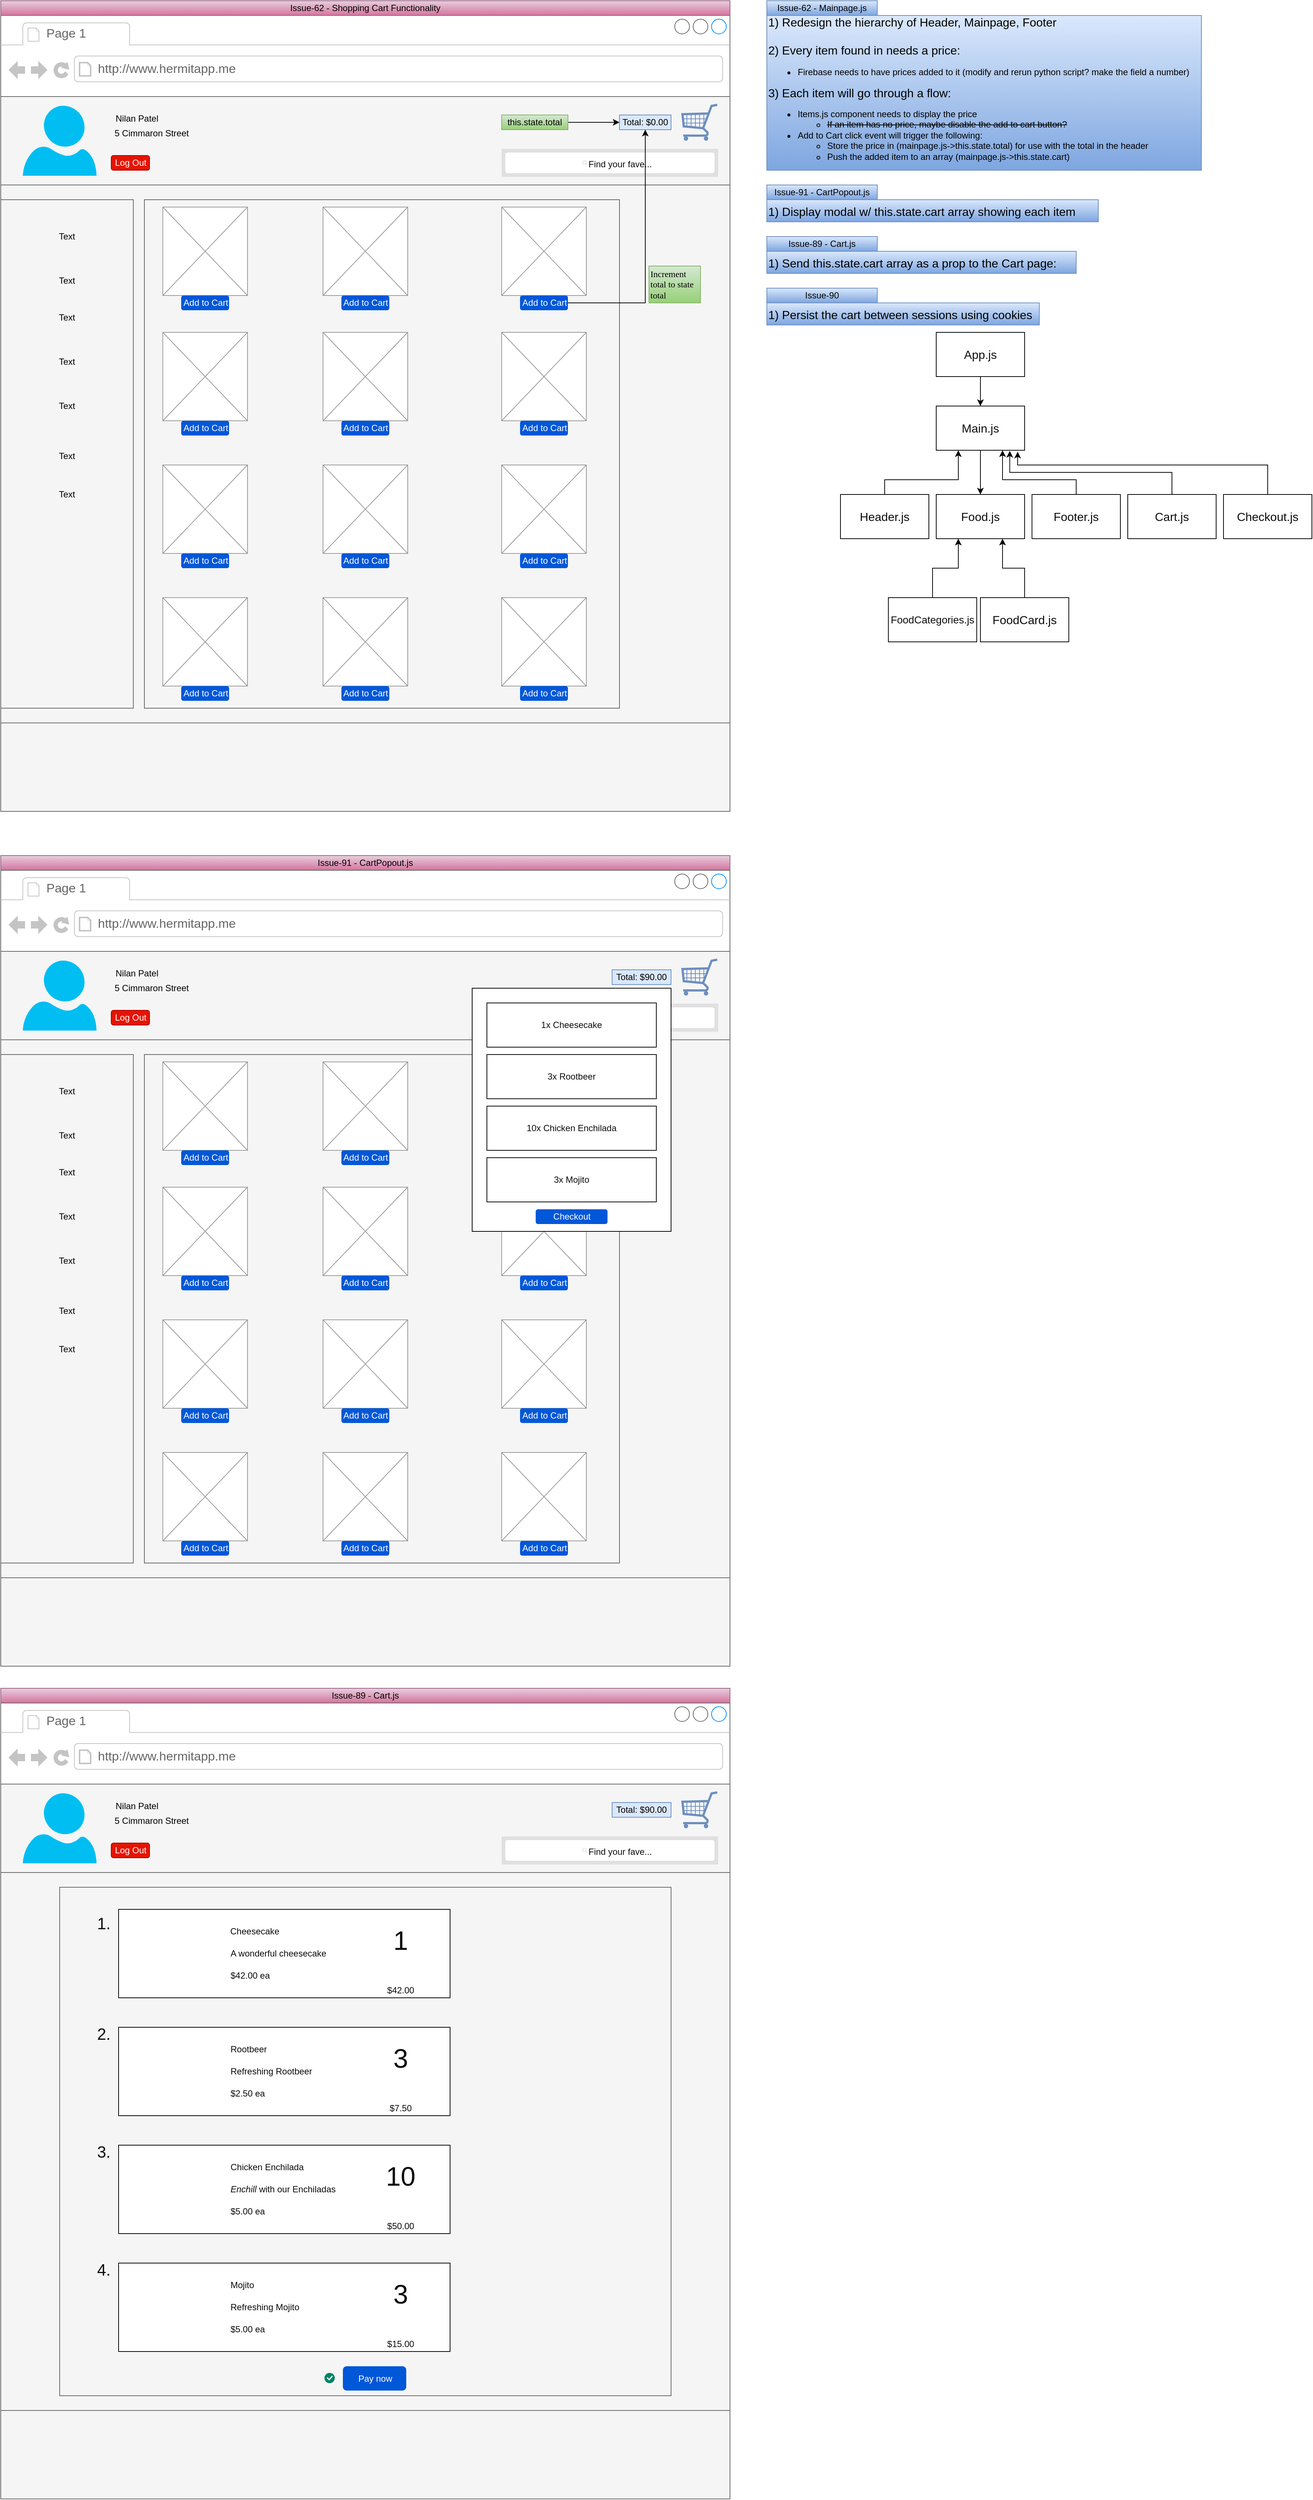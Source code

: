 <mxfile version="14.1.8" type="github">
  <diagram id="E8qc7Ti0PEUZ3x-3uVXx" name="Page-1">
    <mxGraphModel dx="-224" dy="2009" grid="1" gridSize="10" guides="1" tooltips="1" connect="1" arrows="1" fold="1" page="1" pageScale="1" pageWidth="850" pageHeight="1100" math="0" shadow="0">
      <root>
        <mxCell id="0" />
        <mxCell id="1" parent="0" />
        <mxCell id="voar_PhkFG0bLgyoQQv7-1" value="" style="strokeWidth=1;shadow=0;dashed=0;align=center;html=1;shape=mxgraph.mockup.containers.browserWindow;rSize=0;strokeColor=#666666;strokeColor2=#008cff;strokeColor3=#c4c4c4;mainText=,;recursiveResize=0;" parent="1" vertex="1">
          <mxGeometry x="880" y="40" width="990" height="1080" as="geometry" />
        </mxCell>
        <mxCell id="voar_PhkFG0bLgyoQQv7-365" value="" style="rounded=0;whiteSpace=wrap;html=1;gradientColor=#ea6b66;fontSize=12;align=left;fillColor=#f8cecc;strokeColor=#b85450;" parent="voar_PhkFG0bLgyoQQv7-1" vertex="1">
          <mxGeometry x="4" y="230" width="920" height="710" as="geometry" />
        </mxCell>
        <mxCell id="voar_PhkFG0bLgyoQQv7-2" value="" style="rounded=0;whiteSpace=wrap;html=1;align=left;fillColor=#f5f5f5;strokeColor=#666666;fontColor=#333333;" parent="voar_PhkFG0bLgyoQQv7-1" vertex="1">
          <mxGeometry y="230" width="990" height="730" as="geometry" />
        </mxCell>
        <mxCell id="voar_PhkFG0bLgyoQQv7-3" value="Page 1" style="strokeWidth=1;shadow=0;dashed=0;align=center;html=1;shape=mxgraph.mockup.containers.anchor;fontSize=17;fontColor=#666666;align=left;" parent="voar_PhkFG0bLgyoQQv7-1" vertex="1">
          <mxGeometry x="60" y="12" width="110" height="26" as="geometry" />
        </mxCell>
        <mxCell id="voar_PhkFG0bLgyoQQv7-4" value="http://www.hermitapp.me" style="strokeWidth=1;shadow=0;dashed=0;align=center;html=1;shape=mxgraph.mockup.containers.anchor;rSize=0;fontSize=17;fontColor=#666666;align=left;" parent="voar_PhkFG0bLgyoQQv7-1" vertex="1">
          <mxGeometry x="130" y="60" width="250" height="26" as="geometry" />
        </mxCell>
        <mxCell id="voar_PhkFG0bLgyoQQv7-5" value="" style="rounded=0;whiteSpace=wrap;html=1;fillColor=#f5f5f5;strokeColor=#666666;fontColor=#333333;" parent="voar_PhkFG0bLgyoQQv7-1" vertex="1">
          <mxGeometry y="110" width="990" height="120" as="geometry" />
        </mxCell>
        <mxCell id="voar_PhkFG0bLgyoQQv7-6" value="" style="verticalLabelPosition=bottom;html=1;verticalAlign=top;align=center;strokeColor=none;fillColor=#00BEF2;shape=mxgraph.azure.user;" parent="voar_PhkFG0bLgyoQQv7-1" vertex="1">
          <mxGeometry x="30" y="122.5" width="100" height="95" as="geometry" />
        </mxCell>
        <mxCell id="voar_PhkFG0bLgyoQQv7-7" value="Nilan Patel" style="text;html=1;strokeColor=none;fillColor=none;align=center;verticalAlign=middle;whiteSpace=wrap;rounded=0;" parent="voar_PhkFG0bLgyoQQv7-1" vertex="1">
          <mxGeometry x="150" y="130" width="70" height="20" as="geometry" />
        </mxCell>
        <mxCell id="voar_PhkFG0bLgyoQQv7-8" value="5 Cimmaron Street" style="text;html=1;strokeColor=none;fillColor=none;align=center;verticalAlign=middle;whiteSpace=wrap;rounded=0;" parent="voar_PhkFG0bLgyoQQv7-1" vertex="1">
          <mxGeometry x="150" y="150" width="110" height="20" as="geometry" />
        </mxCell>
        <mxCell id="voar_PhkFG0bLgyoQQv7-9" value="Log Out" style="rounded=1;fillColor=#e51400;align=center;strokeColor=#B20000;html=1;fontSize=12;fontColor=#ffffff;" parent="voar_PhkFG0bLgyoQQv7-1" vertex="1">
          <mxGeometry x="150" y="190" width="52" height="20" as="geometry" />
        </mxCell>
        <mxCell id="voar_PhkFG0bLgyoQQv7-10" value="" style="shape=rect;fillColor=#e0e0e0;strokeColor=none;" parent="voar_PhkFG0bLgyoQQv7-1" vertex="1">
          <mxGeometry x="680" y="181" width="294" height="38" as="geometry" />
        </mxCell>
        <mxCell id="voar_PhkFG0bLgyoQQv7-11" value="" style="html=1;strokeWidth=1;shadow=0;dashed=0;shape=mxgraph.ios7ui.marginRect;rx=3;ry=3;rectMargin=5;strokeColor=none;" parent="voar_PhkFG0bLgyoQQv7-10" vertex="1">
          <mxGeometry width="294" height="38" as="geometry" />
        </mxCell>
        <mxCell id="voar_PhkFG0bLgyoQQv7-12" value="Find your fave..." style="shape=mxgraph.ios7.icons.looking_glass;strokeColor=#e0e0e0;fillColor=none;labelPosition=right;verticalLabelPosition=middle;align=left;verticalAlign=middle;fontSize=12;fontStyle=0;spacingTop=2;fontColor=#0D0D0D;" parent="voar_PhkFG0bLgyoQQv7-10" vertex="1">
          <mxGeometry x="0.5" y="0.5" width="6" height="6" relative="1" as="geometry">
            <mxPoint x="-37" y="-3" as="offset" />
          </mxGeometry>
        </mxCell>
        <mxCell id="voar_PhkFG0bLgyoQQv7-13" value="" style="verticalLabelPosition=bottom;shadow=0;dashed=0;align=center;html=1;verticalAlign=top;strokeWidth=1;shape=mxgraph.mockup.misc.shoppingCart;strokeColor=#6c8ebf;fillColor=#dae8fc;" parent="voar_PhkFG0bLgyoQQv7-1" vertex="1">
          <mxGeometry x="924" y="120" width="50" height="50" as="geometry" />
        </mxCell>
        <mxCell id="voar_PhkFG0bLgyoQQv7-14" value="" style="rounded=0;whiteSpace=wrap;html=1;fillColor=#f5f5f5;strokeColor=#666666;fontColor=#333333;" parent="voar_PhkFG0bLgyoQQv7-1" vertex="1">
          <mxGeometry y="960" width="990" height="120" as="geometry" />
        </mxCell>
        <mxCell id="voar_PhkFG0bLgyoQQv7-15" value="Total: $0.00" style="text;html=1;strokeColor=#6c8ebf;fillColor=#dae8fc;align=center;verticalAlign=middle;whiteSpace=wrap;rounded=0;" parent="voar_PhkFG0bLgyoQQv7-1" vertex="1">
          <mxGeometry x="840" y="135" width="70" height="20" as="geometry" />
        </mxCell>
        <mxCell id="voar_PhkFG0bLgyoQQv7-16" value="" style="rounded=0;whiteSpace=wrap;html=1;fillColor=#f5f5f5;strokeColor=#666666;fontColor=#333333;" parent="voar_PhkFG0bLgyoQQv7-1" vertex="1">
          <mxGeometry y="250" width="180" height="690" as="geometry" />
        </mxCell>
        <mxCell id="voar_PhkFG0bLgyoQQv7-17" value="" style="rounded=0;whiteSpace=wrap;html=1;fillColor=#f5f5f5;strokeColor=#666666;fontColor=#333333;" parent="voar_PhkFG0bLgyoQQv7-1" vertex="1">
          <mxGeometry x="195" y="250" width="645" height="690" as="geometry" />
        </mxCell>
        <mxCell id="voar_PhkFG0bLgyoQQv7-18" value="Text" style="text;html=1;strokeColor=none;fillColor=none;align=center;verticalAlign=middle;whiteSpace=wrap;rounded=0;" parent="voar_PhkFG0bLgyoQQv7-1" vertex="1">
          <mxGeometry y="280" width="180" height="40" as="geometry" />
        </mxCell>
        <mxCell id="voar_PhkFG0bLgyoQQv7-19" value="Text" style="text;html=1;strokeColor=none;fillColor=none;align=center;verticalAlign=middle;whiteSpace=wrap;rounded=0;" parent="voar_PhkFG0bLgyoQQv7-1" vertex="1">
          <mxGeometry y="340" width="180" height="40" as="geometry" />
        </mxCell>
        <mxCell id="voar_PhkFG0bLgyoQQv7-20" value="Text" style="text;html=1;strokeColor=none;fillColor=none;align=center;verticalAlign=middle;whiteSpace=wrap;rounded=0;" parent="voar_PhkFG0bLgyoQQv7-1" vertex="1">
          <mxGeometry y="390" width="180" height="40" as="geometry" />
        </mxCell>
        <mxCell id="voar_PhkFG0bLgyoQQv7-21" value="Text" style="text;html=1;strokeColor=none;fillColor=none;align=center;verticalAlign=middle;whiteSpace=wrap;rounded=0;" parent="voar_PhkFG0bLgyoQQv7-1" vertex="1">
          <mxGeometry y="450" width="180" height="40" as="geometry" />
        </mxCell>
        <mxCell id="voar_PhkFG0bLgyoQQv7-22" value="Text" style="text;html=1;strokeColor=none;fillColor=none;align=center;verticalAlign=middle;whiteSpace=wrap;rounded=0;" parent="voar_PhkFG0bLgyoQQv7-1" vertex="1">
          <mxGeometry y="510" width="180" height="40" as="geometry" />
        </mxCell>
        <mxCell id="voar_PhkFG0bLgyoQQv7-23" value="Text" style="text;html=1;strokeColor=none;fillColor=none;align=center;verticalAlign=middle;whiteSpace=wrap;rounded=0;" parent="voar_PhkFG0bLgyoQQv7-1" vertex="1">
          <mxGeometry y="575" width="180" height="45" as="geometry" />
        </mxCell>
        <mxCell id="voar_PhkFG0bLgyoQQv7-24" value="Text" style="text;html=1;strokeColor=none;fillColor=none;align=center;verticalAlign=middle;whiteSpace=wrap;rounded=0;" parent="voar_PhkFG0bLgyoQQv7-1" vertex="1">
          <mxGeometry y="630" width="180" height="40" as="geometry" />
        </mxCell>
        <mxCell id="voar_PhkFG0bLgyoQQv7-25" value="" style="verticalLabelPosition=bottom;shadow=0;dashed=0;align=center;html=1;verticalAlign=top;strokeWidth=1;shape=mxgraph.mockup.graphics.simpleIcon;strokeColor=#999999;fillColor=#ffffff;" parent="voar_PhkFG0bLgyoQQv7-1" vertex="1">
          <mxGeometry x="220" y="790" width="115" height="120" as="geometry" />
        </mxCell>
        <mxCell id="voar_PhkFG0bLgyoQQv7-26" value="" style="verticalLabelPosition=bottom;shadow=0;dashed=0;align=center;html=1;verticalAlign=top;strokeWidth=1;shape=mxgraph.mockup.graphics.simpleIcon;strokeColor=#999999;fillColor=#ffffff;" parent="voar_PhkFG0bLgyoQQv7-1" vertex="1">
          <mxGeometry x="437.5" y="790" width="115" height="120" as="geometry" />
        </mxCell>
        <mxCell id="voar_PhkFG0bLgyoQQv7-27" value="" style="verticalLabelPosition=bottom;shadow=0;dashed=0;align=center;html=1;verticalAlign=top;strokeWidth=1;shape=mxgraph.mockup.graphics.simpleIcon;strokeColor=#999999;fillColor=#ffffff;" parent="voar_PhkFG0bLgyoQQv7-1" vertex="1">
          <mxGeometry x="680" y="790" width="115" height="120" as="geometry" />
        </mxCell>
        <mxCell id="voar_PhkFG0bLgyoQQv7-28" value="" style="verticalLabelPosition=bottom;shadow=0;dashed=0;align=center;html=1;verticalAlign=top;strokeWidth=1;shape=mxgraph.mockup.graphics.simpleIcon;strokeColor=#999999;fillColor=#ffffff;" parent="voar_PhkFG0bLgyoQQv7-1" vertex="1">
          <mxGeometry x="220" y="610" width="115" height="120" as="geometry" />
        </mxCell>
        <mxCell id="voar_PhkFG0bLgyoQQv7-29" value="" style="verticalLabelPosition=bottom;shadow=0;dashed=0;align=center;html=1;verticalAlign=top;strokeWidth=1;shape=mxgraph.mockup.graphics.simpleIcon;strokeColor=#999999;fillColor=#ffffff;" parent="voar_PhkFG0bLgyoQQv7-1" vertex="1">
          <mxGeometry x="437.5" y="610" width="115" height="120" as="geometry" />
        </mxCell>
        <mxCell id="voar_PhkFG0bLgyoQQv7-30" value="" style="verticalLabelPosition=bottom;shadow=0;dashed=0;align=center;html=1;verticalAlign=top;strokeWidth=1;shape=mxgraph.mockup.graphics.simpleIcon;strokeColor=#999999;fillColor=#ffffff;" parent="voar_PhkFG0bLgyoQQv7-1" vertex="1">
          <mxGeometry x="680" y="610" width="115" height="120" as="geometry" />
        </mxCell>
        <mxCell id="voar_PhkFG0bLgyoQQv7-31" value="" style="verticalLabelPosition=bottom;shadow=0;dashed=0;align=center;html=1;verticalAlign=top;strokeWidth=1;shape=mxgraph.mockup.graphics.simpleIcon;strokeColor=#999999;fillColor=#ffffff;" parent="voar_PhkFG0bLgyoQQv7-1" vertex="1">
          <mxGeometry x="220" y="430" width="115" height="120" as="geometry" />
        </mxCell>
        <mxCell id="voar_PhkFG0bLgyoQQv7-32" value="" style="verticalLabelPosition=bottom;shadow=0;dashed=0;align=center;html=1;verticalAlign=top;strokeWidth=1;shape=mxgraph.mockup.graphics.simpleIcon;strokeColor=#999999;fillColor=#ffffff;" parent="voar_PhkFG0bLgyoQQv7-1" vertex="1">
          <mxGeometry x="437.5" y="430" width="115" height="120" as="geometry" />
        </mxCell>
        <mxCell id="voar_PhkFG0bLgyoQQv7-33" value="" style="verticalLabelPosition=bottom;shadow=0;dashed=0;align=center;html=1;verticalAlign=top;strokeWidth=1;shape=mxgraph.mockup.graphics.simpleIcon;strokeColor=#999999;fillColor=#ffffff;" parent="voar_PhkFG0bLgyoQQv7-1" vertex="1">
          <mxGeometry x="680" y="430" width="115" height="120" as="geometry" />
        </mxCell>
        <mxCell id="voar_PhkFG0bLgyoQQv7-34" value="" style="verticalLabelPosition=bottom;shadow=0;dashed=0;align=center;html=1;verticalAlign=top;strokeWidth=1;shape=mxgraph.mockup.graphics.simpleIcon;strokeColor=#999999;fillColor=#ffffff;" parent="voar_PhkFG0bLgyoQQv7-1" vertex="1">
          <mxGeometry x="220" y="260" width="115" height="120" as="geometry" />
        </mxCell>
        <mxCell id="voar_PhkFG0bLgyoQQv7-35" value="" style="verticalLabelPosition=bottom;shadow=0;dashed=0;align=center;html=1;verticalAlign=top;strokeWidth=1;shape=mxgraph.mockup.graphics.simpleIcon;strokeColor=#999999;fillColor=#ffffff;" parent="voar_PhkFG0bLgyoQQv7-1" vertex="1">
          <mxGeometry x="437.5" y="260" width="115" height="120" as="geometry" />
        </mxCell>
        <mxCell id="voar_PhkFG0bLgyoQQv7-36" value="" style="verticalLabelPosition=bottom;shadow=0;dashed=0;align=center;html=1;verticalAlign=top;strokeWidth=1;shape=mxgraph.mockup.graphics.simpleIcon;strokeColor=#999999;fillColor=#ffffff;" parent="voar_PhkFG0bLgyoQQv7-1" vertex="1">
          <mxGeometry x="680" y="260" width="115" height="120" as="geometry" />
        </mxCell>
        <mxCell id="voar_PhkFG0bLgyoQQv7-49" value="Add to Cart" style="rounded=1;fillColor=#0057D8;align=center;strokeColor=none;html=1;fontColor=#ffffff;fontSize=12" parent="voar_PhkFG0bLgyoQQv7-1" vertex="1">
          <mxGeometry x="245" y="380" width="65" height="20" as="geometry" />
        </mxCell>
        <mxCell id="voar_PhkFG0bLgyoQQv7-64" value="Add to Cart" style="rounded=1;fillColor=#0057D8;align=center;strokeColor=none;html=1;fontColor=#ffffff;fontSize=12" parent="voar_PhkFG0bLgyoQQv7-1" vertex="1">
          <mxGeometry x="462.5" y="380" width="65" height="20" as="geometry" />
        </mxCell>
        <mxCell id="voar_PhkFG0bLgyoQQv7-75" style="edgeStyle=orthogonalEdgeStyle;rounded=0;orthogonalLoop=1;jettySize=auto;html=1;entryX=0.5;entryY=1;entryDx=0;entryDy=0;fontColor=#0D0D0D;" parent="voar_PhkFG0bLgyoQQv7-1" source="voar_PhkFG0bLgyoQQv7-65" target="voar_PhkFG0bLgyoQQv7-15" edge="1">
          <mxGeometry relative="1" as="geometry" />
        </mxCell>
        <mxCell id="voar_PhkFG0bLgyoQQv7-65" value="Add to Cart" style="rounded=1;fillColor=#0057D8;align=center;strokeColor=none;html=1;fontColor=#ffffff;fontSize=12" parent="voar_PhkFG0bLgyoQQv7-1" vertex="1">
          <mxGeometry x="705" y="380" width="65" height="20" as="geometry" />
        </mxCell>
        <mxCell id="voar_PhkFG0bLgyoQQv7-66" value="Add to Cart" style="rounded=1;fillColor=#0057D8;align=center;strokeColor=none;html=1;fontColor=#ffffff;fontSize=12" parent="voar_PhkFG0bLgyoQQv7-1" vertex="1">
          <mxGeometry x="245" y="550" width="65" height="20" as="geometry" />
        </mxCell>
        <mxCell id="voar_PhkFG0bLgyoQQv7-67" value="Add to Cart" style="rounded=1;fillColor=#0057D8;align=center;strokeColor=none;html=1;fontColor=#ffffff;fontSize=12" parent="voar_PhkFG0bLgyoQQv7-1" vertex="1">
          <mxGeometry x="462.5" y="550" width="65" height="20" as="geometry" />
        </mxCell>
        <mxCell id="voar_PhkFG0bLgyoQQv7-68" value="Add to Cart" style="rounded=1;fillColor=#0057D8;align=center;strokeColor=none;html=1;fontColor=#ffffff;fontSize=12" parent="voar_PhkFG0bLgyoQQv7-1" vertex="1">
          <mxGeometry x="705" y="550" width="65" height="20" as="geometry" />
        </mxCell>
        <mxCell id="voar_PhkFG0bLgyoQQv7-69" value="Add to Cart" style="rounded=1;fillColor=#0057D8;align=center;strokeColor=none;html=1;fontColor=#ffffff;fontSize=12" parent="voar_PhkFG0bLgyoQQv7-1" vertex="1">
          <mxGeometry x="245" y="730" width="65" height="20" as="geometry" />
        </mxCell>
        <mxCell id="voar_PhkFG0bLgyoQQv7-70" value="Add to Cart" style="rounded=1;fillColor=#0057D8;align=center;strokeColor=none;html=1;fontColor=#ffffff;fontSize=12" parent="voar_PhkFG0bLgyoQQv7-1" vertex="1">
          <mxGeometry x="462.5" y="730" width="65" height="20" as="geometry" />
        </mxCell>
        <mxCell id="voar_PhkFG0bLgyoQQv7-71" value="Add to Cart" style="rounded=1;fillColor=#0057D8;align=center;strokeColor=none;html=1;fontColor=#ffffff;fontSize=12" parent="voar_PhkFG0bLgyoQQv7-1" vertex="1">
          <mxGeometry x="705" y="730" width="65" height="20" as="geometry" />
        </mxCell>
        <mxCell id="voar_PhkFG0bLgyoQQv7-72" value="Add to Cart" style="rounded=1;fillColor=#0057D8;align=center;strokeColor=none;html=1;fontColor=#ffffff;fontSize=12" parent="voar_PhkFG0bLgyoQQv7-1" vertex="1">
          <mxGeometry x="245" y="910" width="65" height="20" as="geometry" />
        </mxCell>
        <mxCell id="voar_PhkFG0bLgyoQQv7-73" value="Add to Cart" style="rounded=1;fillColor=#0057D8;align=center;strokeColor=none;html=1;fontColor=#ffffff;fontSize=12" parent="voar_PhkFG0bLgyoQQv7-1" vertex="1">
          <mxGeometry x="462.5" y="910" width="65" height="20" as="geometry" />
        </mxCell>
        <mxCell id="voar_PhkFG0bLgyoQQv7-74" value="Add to Cart" style="rounded=1;fillColor=#0057D8;align=center;strokeColor=none;html=1;fontColor=#ffffff;fontSize=12" parent="voar_PhkFG0bLgyoQQv7-1" vertex="1">
          <mxGeometry x="705" y="910" width="65" height="20" as="geometry" />
        </mxCell>
        <mxCell id="voar_PhkFG0bLgyoQQv7-76" value="&lt;div align=&quot;left&quot;&gt;&lt;font face=&quot;Verdana&quot;&gt;Increment total to state total&lt;/font&gt;&lt;/div&gt;" style="text;html=1;strokeColor=#82b366;fillColor=#d5e8d4;align=left;verticalAlign=middle;whiteSpace=wrap;rounded=0;gradientColor=#97d077;" parent="voar_PhkFG0bLgyoQQv7-1" vertex="1">
          <mxGeometry x="880" y="340" width="70" height="50" as="geometry" />
        </mxCell>
        <mxCell id="voar_PhkFG0bLgyoQQv7-79" style="edgeStyle=orthogonalEdgeStyle;rounded=0;orthogonalLoop=1;jettySize=auto;html=1;fontColor=#0D0D0D;" parent="voar_PhkFG0bLgyoQQv7-1" source="voar_PhkFG0bLgyoQQv7-78" target="voar_PhkFG0bLgyoQQv7-15" edge="1">
          <mxGeometry relative="1" as="geometry" />
        </mxCell>
        <mxCell id="voar_PhkFG0bLgyoQQv7-78" value="this.state.total" style="text;html=1;align=center;verticalAlign=middle;whiteSpace=wrap;rounded=0;fillColor=#d5e8d4;strokeColor=#82b366;gradientColor=#97d077;" parent="voar_PhkFG0bLgyoQQv7-1" vertex="1">
          <mxGeometry x="680" y="135" width="90" height="20" as="geometry" />
        </mxCell>
        <mxCell id="voar_PhkFG0bLgyoQQv7-80" value="&lt;div align=&quot;left&quot;&gt;&lt;font style=&quot;font-size: 16px&quot;&gt;1) Redesign the hierarchy of Header, Mainpage, Footer&lt;br&gt;&lt;/font&gt;&lt;/div&gt;&lt;div align=&quot;left&quot;&gt;&lt;font style=&quot;font-size: 16px&quot;&gt;&lt;br&gt;&lt;/font&gt;&lt;/div&gt;&lt;div align=&quot;left&quot;&gt;&lt;font style=&quot;font-size: 16px&quot;&gt;2) &lt;/font&gt;&lt;font style=&quot;font-size: 16px&quot;&gt;Every item found in needs a price:&lt;br&gt;&lt;/font&gt;&lt;/div&gt;&lt;div style=&quot;font-size: 16px&quot; align=&quot;left&quot;&gt;&lt;ul style=&quot;font-size: 12px&quot;&gt;&lt;li&gt;&lt;font style=&quot;font-size: 12px&quot;&gt;Firebase needs to have prices added to it (modify and rerun python script? make the field a number)&lt;/font&gt;&lt;br&gt;&lt;/li&gt;&lt;/ul&gt;&lt;div&gt;3) Each item will go through a flow:&lt;br&gt;&lt;/div&gt;&lt;div style=&quot;font-size: 12px&quot;&gt;&lt;ul&gt;&lt;li&gt;Items.js component needs to display the price&lt;/li&gt;&lt;ul&gt;&lt;li&gt;&lt;strike&gt;If an item has no price, maybe disable the add to cart button?&lt;/strike&gt;&lt;br&gt;&lt;/li&gt;&lt;/ul&gt;&lt;li&gt;Add to Cart click event will trigger the following:&lt;/li&gt;&lt;ul&gt;&lt;li&gt;Store the price in (mainpage.js-&amp;gt;this.state.total) for use with the total in the header&lt;br&gt;&lt;/li&gt;&lt;li&gt;Push the added item to an array (mainpage.js-&amp;gt;this.state.cart)&lt;/li&gt;&lt;/ul&gt;&lt;/ul&gt;&lt;/div&gt;&lt;/div&gt;" style="text;html=1;strokeColor=#6c8ebf;fillColor=#dae8fc;align=left;verticalAlign=middle;whiteSpace=wrap;rounded=0;fontSize=12;gradientColor=#7ea6e0;" parent="1" vertex="1">
          <mxGeometry x="1920" y="40" width="590" height="210" as="geometry" />
        </mxCell>
        <mxCell id="Zj7qV_2XkBF9BXG2GJdS-5" style="edgeStyle=orthogonalEdgeStyle;rounded=0;orthogonalLoop=1;jettySize=auto;html=1;entryX=0.25;entryY=1;entryDx=0;entryDy=0;" edge="1" parent="1" source="voar_PhkFG0bLgyoQQv7-81" target="Zj7qV_2XkBF9BXG2GJdS-1">
          <mxGeometry relative="1" as="geometry" />
        </mxCell>
        <mxCell id="voar_PhkFG0bLgyoQQv7-81" value="&lt;font style=&quot;font-size: 14px&quot;&gt;FoodCategories.js&lt;/font&gt;" style="rounded=0;whiteSpace=wrap;html=1;gradientColor=none;fontSize=12;fontColor=#0D0D0D;" parent="1" vertex="1">
          <mxGeometry x="2085" y="830" width="120" height="60" as="geometry" />
        </mxCell>
        <mxCell id="Zj7qV_2XkBF9BXG2GJdS-6" style="edgeStyle=orthogonalEdgeStyle;rounded=0;orthogonalLoop=1;jettySize=auto;html=1;entryX=0.75;entryY=1;entryDx=0;entryDy=0;" edge="1" parent="1" source="voar_PhkFG0bLgyoQQv7-82" target="Zj7qV_2XkBF9BXG2GJdS-1">
          <mxGeometry relative="1" as="geometry" />
        </mxCell>
        <mxCell id="voar_PhkFG0bLgyoQQv7-82" value="&lt;font style=&quot;font-size: 16px&quot;&gt;FoodCard.js&lt;/font&gt;" style="rounded=0;whiteSpace=wrap;html=1;gradientColor=none;fontSize=12;fontColor=#0D0D0D;" parent="1" vertex="1">
          <mxGeometry x="2210" y="830" width="120" height="60" as="geometry" />
        </mxCell>
        <mxCell id="Zj7qV_2XkBF9BXG2GJdS-2" style="edgeStyle=orthogonalEdgeStyle;rounded=0;orthogonalLoop=1;jettySize=auto;html=1;entryX=0.5;entryY=0;entryDx=0;entryDy=0;" edge="1" parent="1" source="voar_PhkFG0bLgyoQQv7-103" target="Zj7qV_2XkBF9BXG2GJdS-1">
          <mxGeometry relative="1" as="geometry" />
        </mxCell>
        <mxCell id="voar_PhkFG0bLgyoQQv7-103" value="&lt;div style=&quot;font-size: 16px&quot;&gt;Main.js&lt;/div&gt;" style="rounded=0;whiteSpace=wrap;html=1;gradientColor=none;fontSize=12;fontColor=#0D0D0D;" parent="1" vertex="1">
          <mxGeometry x="2150" y="570" width="120" height="60" as="geometry" />
        </mxCell>
        <mxCell id="voar_PhkFG0bLgyoQQv7-109" style="edgeStyle=orthogonalEdgeStyle;rounded=0;orthogonalLoop=1;jettySize=auto;html=1;entryX=0.5;entryY=0;entryDx=0;entryDy=0;fontSize=12;fontColor=#0D0D0D;" parent="1" source="voar_PhkFG0bLgyoQQv7-105" target="voar_PhkFG0bLgyoQQv7-103" edge="1">
          <mxGeometry relative="1" as="geometry" />
        </mxCell>
        <mxCell id="voar_PhkFG0bLgyoQQv7-105" value="&lt;div style=&quot;font-size: 16px&quot;&gt;&lt;font style=&quot;font-size: 16px&quot;&gt;App.js&lt;/font&gt;&lt;/div&gt;" style="rounded=0;whiteSpace=wrap;html=1;gradientColor=none;fontSize=12;fontColor=#0D0D0D;" parent="1" vertex="1">
          <mxGeometry x="2150" y="470" width="120" height="60" as="geometry" />
        </mxCell>
        <mxCell id="Zj7qV_2XkBF9BXG2GJdS-8" style="edgeStyle=orthogonalEdgeStyle;rounded=0;orthogonalLoop=1;jettySize=auto;html=1;entryX=0.75;entryY=1;entryDx=0;entryDy=0;" edge="1" parent="1" source="voar_PhkFG0bLgyoQQv7-107" target="voar_PhkFG0bLgyoQQv7-103">
          <mxGeometry relative="1" as="geometry">
            <Array as="points">
              <mxPoint x="2340" y="670" />
              <mxPoint x="2240" y="670" />
            </Array>
          </mxGeometry>
        </mxCell>
        <mxCell id="voar_PhkFG0bLgyoQQv7-107" value="&lt;font style=&quot;font-size: 16px&quot;&gt;Footer.js&lt;/font&gt;" style="rounded=0;whiteSpace=wrap;html=1;gradientColor=none;fontSize=12;fontColor=#0D0D0D;" parent="1" vertex="1">
          <mxGeometry x="2280" y="690" width="120" height="60" as="geometry" />
        </mxCell>
        <mxCell id="Zj7qV_2XkBF9BXG2GJdS-11" style="edgeStyle=orthogonalEdgeStyle;rounded=0;orthogonalLoop=1;jettySize=auto;html=1;entryX=0.25;entryY=1;entryDx=0;entryDy=0;" edge="1" parent="1" source="voar_PhkFG0bLgyoQQv7-108" target="voar_PhkFG0bLgyoQQv7-103">
          <mxGeometry relative="1" as="geometry">
            <Array as="points">
              <mxPoint x="2080" y="670" />
              <mxPoint x="2180" y="670" />
            </Array>
          </mxGeometry>
        </mxCell>
        <mxCell id="voar_PhkFG0bLgyoQQv7-108" value="&lt;font style=&quot;font-size: 16px&quot;&gt;Header.js&lt;/font&gt;" style="rounded=0;whiteSpace=wrap;html=1;gradientColor=none;fontSize=12;fontColor=#0D0D0D;" parent="1" vertex="1">
          <mxGeometry x="2020" y="690" width="120" height="60" as="geometry" />
        </mxCell>
        <mxCell id="Zj7qV_2XkBF9BXG2GJdS-12" style="edgeStyle=orthogonalEdgeStyle;rounded=0;orthogonalLoop=1;jettySize=auto;html=1;entryX=0.832;entryY=1.014;entryDx=0;entryDy=0;entryPerimeter=0;" edge="1" parent="1" source="voar_PhkFG0bLgyoQQv7-112" target="voar_PhkFG0bLgyoQQv7-103">
          <mxGeometry relative="1" as="geometry">
            <Array as="points">
              <mxPoint x="2470" y="660" />
              <mxPoint x="2250" y="660" />
            </Array>
          </mxGeometry>
        </mxCell>
        <mxCell id="voar_PhkFG0bLgyoQQv7-112" value="&lt;font style=&quot;font-size: 16px&quot;&gt;Cart.js&lt;/font&gt;" style="rounded=0;whiteSpace=wrap;html=1;gradientColor=none;fontSize=12;fontColor=#0D0D0D;" parent="1" vertex="1">
          <mxGeometry x="2410" y="690" width="120" height="60" as="geometry" />
        </mxCell>
        <mxCell id="Zj7qV_2XkBF9BXG2GJdS-9" style="edgeStyle=orthogonalEdgeStyle;rounded=0;orthogonalLoop=1;jettySize=auto;html=1;entryX=0.921;entryY=1.033;entryDx=0;entryDy=0;entryPerimeter=0;" edge="1" parent="1" source="voar_PhkFG0bLgyoQQv7-113" target="voar_PhkFG0bLgyoQQv7-103">
          <mxGeometry relative="1" as="geometry">
            <Array as="points">
              <mxPoint x="2600" y="650" />
              <mxPoint x="2260" y="650" />
            </Array>
          </mxGeometry>
        </mxCell>
        <mxCell id="voar_PhkFG0bLgyoQQv7-113" value="&lt;font style=&quot;font-size: 16px&quot;&gt;Checkout.js&lt;/font&gt;" style="rounded=0;whiteSpace=wrap;html=1;gradientColor=none;fontSize=12;fontColor=#0D0D0D;" parent="1" vertex="1">
          <mxGeometry x="2540" y="690" width="120" height="60" as="geometry" />
        </mxCell>
        <mxCell id="voar_PhkFG0bLgyoQQv7-123" value="&lt;font style=&quot;font-size: 16px&quot;&gt;1) Persist the cart between sessions using cookies&lt;br&gt;&lt;/font&gt;" style="text;whiteSpace=wrap;html=1;fontSize=12;gradientColor=#7ea6e0;fillColor=#dae8fc;strokeColor=#6c8ebf;" parent="1" vertex="1">
          <mxGeometry x="1920" y="430" width="370" height="30" as="geometry" />
        </mxCell>
        <mxCell id="voar_PhkFG0bLgyoQQv7-124" value="&lt;font style=&quot;font-size: 16px&quot;&gt;1) Send this.state.cart array as a prop to the Cart page:&lt;/font&gt;" style="text;whiteSpace=wrap;html=1;fontSize=12;gradientColor=#7ea6e0;fillColor=#dae8fc;strokeColor=#6c8ebf;" parent="1" vertex="1">
          <mxGeometry x="1920" y="360" width="420" height="30" as="geometry" />
        </mxCell>
        <mxCell id="voar_PhkFG0bLgyoQQv7-125" value="Issue-62 - Mainpage.js" style="text;html=1;align=center;verticalAlign=middle;whiteSpace=wrap;rounded=0;fontSize=12;gradientColor=#7ea6e0;fillColor=#dae8fc;strokeColor=#6c8ebf;" parent="1" vertex="1">
          <mxGeometry x="1920" y="20" width="150" height="20" as="geometry" />
        </mxCell>
        <mxCell id="voar_PhkFG0bLgyoQQv7-126" value="Issue-89 - Cart.js" style="text;html=1;align=center;verticalAlign=middle;whiteSpace=wrap;rounded=0;fontSize=12;gradientColor=#7ea6e0;fillColor=#dae8fc;strokeColor=#6c8ebf;" parent="1" vertex="1">
          <mxGeometry x="1920" y="340" width="150" height="20" as="geometry" />
        </mxCell>
        <mxCell id="voar_PhkFG0bLgyoQQv7-127" value="Issue-90" style="text;html=1;align=center;verticalAlign=middle;whiteSpace=wrap;rounded=0;fontSize=12;gradientColor=#7ea6e0;fillColor=#dae8fc;strokeColor=#6c8ebf;" parent="1" vertex="1">
          <mxGeometry x="1920" y="410" width="150" height="20" as="geometry" />
        </mxCell>
        <mxCell id="voar_PhkFG0bLgyoQQv7-129" value="Issue-62 - Shopping Cart Functionality" style="text;html=1;align=center;verticalAlign=middle;whiteSpace=wrap;rounded=0;fontSize=12;gradientColor=#d5739d;fillColor=#e6d0de;strokeColor=#996185;" parent="1" vertex="1">
          <mxGeometry x="880" y="20" width="990" height="20" as="geometry" />
        </mxCell>
        <mxCell id="voar_PhkFG0bLgyoQQv7-183" value="Issue-91 - CartPopout.js" style="text;html=1;align=center;verticalAlign=middle;whiteSpace=wrap;rounded=0;fontSize=12;gradientColor=#d5739d;fillColor=#e6d0de;strokeColor=#996185;" parent="1" vertex="1">
          <mxGeometry x="880" y="1180" width="990" height="20" as="geometry" />
        </mxCell>
        <mxCell id="voar_PhkFG0bLgyoQQv7-184" value="" style="strokeWidth=1;shadow=0;dashed=0;align=center;html=1;shape=mxgraph.mockup.containers.browserWindow;rSize=0;strokeColor=#666666;strokeColor2=#008cff;strokeColor3=#c4c4c4;mainText=,;recursiveResize=0;" parent="1" vertex="1">
          <mxGeometry x="880" y="1200" width="990" height="1080" as="geometry" />
        </mxCell>
        <mxCell id="voar_PhkFG0bLgyoQQv7-185" value="" style="rounded=0;whiteSpace=wrap;html=1;align=left;fillColor=#f5f5f5;strokeColor=#666666;fontColor=#333333;" parent="voar_PhkFG0bLgyoQQv7-184" vertex="1">
          <mxGeometry y="230" width="990" height="730" as="geometry" />
        </mxCell>
        <mxCell id="voar_PhkFG0bLgyoQQv7-186" value="Page 1" style="strokeWidth=1;shadow=0;dashed=0;align=center;html=1;shape=mxgraph.mockup.containers.anchor;fontSize=17;fontColor=#666666;align=left;" parent="voar_PhkFG0bLgyoQQv7-184" vertex="1">
          <mxGeometry x="60" y="12" width="110" height="26" as="geometry" />
        </mxCell>
        <mxCell id="voar_PhkFG0bLgyoQQv7-187" value="http://www.hermitapp.me" style="strokeWidth=1;shadow=0;dashed=0;align=center;html=1;shape=mxgraph.mockup.containers.anchor;rSize=0;fontSize=17;fontColor=#666666;align=left;" parent="voar_PhkFG0bLgyoQQv7-184" vertex="1">
          <mxGeometry x="130" y="60" width="250" height="26" as="geometry" />
        </mxCell>
        <mxCell id="voar_PhkFG0bLgyoQQv7-188" value="" style="rounded=0;whiteSpace=wrap;html=1;fillColor=#f5f5f5;strokeColor=#666666;fontColor=#333333;" parent="voar_PhkFG0bLgyoQQv7-184" vertex="1">
          <mxGeometry y="110" width="990" height="120" as="geometry" />
        </mxCell>
        <mxCell id="voar_PhkFG0bLgyoQQv7-189" value="" style="verticalLabelPosition=bottom;html=1;verticalAlign=top;align=center;strokeColor=none;fillColor=#00BEF2;shape=mxgraph.azure.user;" parent="voar_PhkFG0bLgyoQQv7-184" vertex="1">
          <mxGeometry x="30" y="122.5" width="100" height="95" as="geometry" />
        </mxCell>
        <mxCell id="voar_PhkFG0bLgyoQQv7-190" value="Nilan Patel" style="text;html=1;strokeColor=none;fillColor=none;align=center;verticalAlign=middle;whiteSpace=wrap;rounded=0;" parent="voar_PhkFG0bLgyoQQv7-184" vertex="1">
          <mxGeometry x="150" y="130" width="70" height="20" as="geometry" />
        </mxCell>
        <mxCell id="voar_PhkFG0bLgyoQQv7-191" value="5 Cimmaron Street" style="text;html=1;strokeColor=none;fillColor=none;align=center;verticalAlign=middle;whiteSpace=wrap;rounded=0;" parent="voar_PhkFG0bLgyoQQv7-184" vertex="1">
          <mxGeometry x="150" y="150" width="110" height="20" as="geometry" />
        </mxCell>
        <mxCell id="voar_PhkFG0bLgyoQQv7-192" value="Log Out" style="rounded=1;fillColor=#e51400;align=center;strokeColor=#B20000;html=1;fontSize=12;fontColor=#ffffff;" parent="voar_PhkFG0bLgyoQQv7-184" vertex="1">
          <mxGeometry x="150" y="190" width="52" height="20" as="geometry" />
        </mxCell>
        <mxCell id="voar_PhkFG0bLgyoQQv7-193" value="" style="shape=rect;fillColor=#e0e0e0;strokeColor=none;" parent="voar_PhkFG0bLgyoQQv7-184" vertex="1">
          <mxGeometry x="680" y="181" width="294" height="38" as="geometry" />
        </mxCell>
        <mxCell id="voar_PhkFG0bLgyoQQv7-194" value="" style="html=1;strokeWidth=1;shadow=0;dashed=0;shape=mxgraph.ios7ui.marginRect;rx=3;ry=3;rectMargin=5;strokeColor=none;" parent="voar_PhkFG0bLgyoQQv7-193" vertex="1">
          <mxGeometry width="294" height="38" as="geometry" />
        </mxCell>
        <mxCell id="voar_PhkFG0bLgyoQQv7-195" value="Find your fave..." style="shape=mxgraph.ios7.icons.looking_glass;strokeColor=#e0e0e0;fillColor=none;labelPosition=right;verticalLabelPosition=middle;align=left;verticalAlign=middle;fontSize=12;fontStyle=0;spacingTop=2;fontColor=#0D0D0D;" parent="voar_PhkFG0bLgyoQQv7-193" vertex="1">
          <mxGeometry x="0.5" y="0.5" width="6" height="6" relative="1" as="geometry">
            <mxPoint x="-37" y="-3" as="offset" />
          </mxGeometry>
        </mxCell>
        <mxCell id="voar_PhkFG0bLgyoQQv7-196" value="" style="verticalLabelPosition=bottom;shadow=0;dashed=0;align=center;html=1;verticalAlign=top;strokeWidth=1;shape=mxgraph.mockup.misc.shoppingCart;strokeColor=#6c8ebf;fillColor=#dae8fc;" parent="voar_PhkFG0bLgyoQQv7-184" vertex="1">
          <mxGeometry x="924" y="120" width="50" height="50" as="geometry" />
        </mxCell>
        <mxCell id="voar_PhkFG0bLgyoQQv7-197" value="" style="rounded=0;whiteSpace=wrap;html=1;fillColor=#f5f5f5;strokeColor=#666666;fontColor=#333333;" parent="voar_PhkFG0bLgyoQQv7-184" vertex="1">
          <mxGeometry y="960" width="990" height="120" as="geometry" />
        </mxCell>
        <mxCell id="voar_PhkFG0bLgyoQQv7-198" value="Total: $90.00" style="text;html=1;strokeColor=#6c8ebf;fillColor=#dae8fc;align=center;verticalAlign=middle;whiteSpace=wrap;rounded=0;" parent="voar_PhkFG0bLgyoQQv7-184" vertex="1">
          <mxGeometry x="830" y="135" width="80" height="20" as="geometry" />
        </mxCell>
        <mxCell id="voar_PhkFG0bLgyoQQv7-199" value="" style="rounded=0;whiteSpace=wrap;html=1;fillColor=#f5f5f5;strokeColor=#666666;fontColor=#333333;" parent="voar_PhkFG0bLgyoQQv7-184" vertex="1">
          <mxGeometry y="250" width="180" height="690" as="geometry" />
        </mxCell>
        <mxCell id="voar_PhkFG0bLgyoQQv7-200" value="" style="rounded=0;whiteSpace=wrap;html=1;fillColor=#f5f5f5;strokeColor=#666666;fontColor=#333333;" parent="voar_PhkFG0bLgyoQQv7-184" vertex="1">
          <mxGeometry x="195" y="250" width="645" height="690" as="geometry" />
        </mxCell>
        <mxCell id="voar_PhkFG0bLgyoQQv7-201" value="Text" style="text;html=1;strokeColor=none;fillColor=none;align=center;verticalAlign=middle;whiteSpace=wrap;rounded=0;" parent="voar_PhkFG0bLgyoQQv7-184" vertex="1">
          <mxGeometry y="280" width="180" height="40" as="geometry" />
        </mxCell>
        <mxCell id="voar_PhkFG0bLgyoQQv7-202" value="Text" style="text;html=1;strokeColor=none;fillColor=none;align=center;verticalAlign=middle;whiteSpace=wrap;rounded=0;" parent="voar_PhkFG0bLgyoQQv7-184" vertex="1">
          <mxGeometry y="340" width="180" height="40" as="geometry" />
        </mxCell>
        <mxCell id="voar_PhkFG0bLgyoQQv7-203" value="Text" style="text;html=1;strokeColor=none;fillColor=none;align=center;verticalAlign=middle;whiteSpace=wrap;rounded=0;" parent="voar_PhkFG0bLgyoQQv7-184" vertex="1">
          <mxGeometry y="390" width="180" height="40" as="geometry" />
        </mxCell>
        <mxCell id="voar_PhkFG0bLgyoQQv7-204" value="Text" style="text;html=1;strokeColor=none;fillColor=none;align=center;verticalAlign=middle;whiteSpace=wrap;rounded=0;" parent="voar_PhkFG0bLgyoQQv7-184" vertex="1">
          <mxGeometry y="450" width="180" height="40" as="geometry" />
        </mxCell>
        <mxCell id="voar_PhkFG0bLgyoQQv7-205" value="Text" style="text;html=1;strokeColor=none;fillColor=none;align=center;verticalAlign=middle;whiteSpace=wrap;rounded=0;" parent="voar_PhkFG0bLgyoQQv7-184" vertex="1">
          <mxGeometry y="510" width="180" height="40" as="geometry" />
        </mxCell>
        <mxCell id="voar_PhkFG0bLgyoQQv7-206" value="Text" style="text;html=1;strokeColor=none;fillColor=none;align=center;verticalAlign=middle;whiteSpace=wrap;rounded=0;" parent="voar_PhkFG0bLgyoQQv7-184" vertex="1">
          <mxGeometry y="575" width="180" height="45" as="geometry" />
        </mxCell>
        <mxCell id="voar_PhkFG0bLgyoQQv7-207" value="Text" style="text;html=1;strokeColor=none;fillColor=none;align=center;verticalAlign=middle;whiteSpace=wrap;rounded=0;" parent="voar_PhkFG0bLgyoQQv7-184" vertex="1">
          <mxGeometry y="630" width="180" height="40" as="geometry" />
        </mxCell>
        <mxCell id="voar_PhkFG0bLgyoQQv7-208" value="" style="verticalLabelPosition=bottom;shadow=0;dashed=0;align=center;html=1;verticalAlign=top;strokeWidth=1;shape=mxgraph.mockup.graphics.simpleIcon;strokeColor=#999999;fillColor=#ffffff;" parent="voar_PhkFG0bLgyoQQv7-184" vertex="1">
          <mxGeometry x="220" y="790" width="115" height="120" as="geometry" />
        </mxCell>
        <mxCell id="voar_PhkFG0bLgyoQQv7-209" value="" style="verticalLabelPosition=bottom;shadow=0;dashed=0;align=center;html=1;verticalAlign=top;strokeWidth=1;shape=mxgraph.mockup.graphics.simpleIcon;strokeColor=#999999;fillColor=#ffffff;" parent="voar_PhkFG0bLgyoQQv7-184" vertex="1">
          <mxGeometry x="437.5" y="790" width="115" height="120" as="geometry" />
        </mxCell>
        <mxCell id="voar_PhkFG0bLgyoQQv7-210" value="" style="verticalLabelPosition=bottom;shadow=0;dashed=0;align=center;html=1;verticalAlign=top;strokeWidth=1;shape=mxgraph.mockup.graphics.simpleIcon;strokeColor=#999999;fillColor=#ffffff;" parent="voar_PhkFG0bLgyoQQv7-184" vertex="1">
          <mxGeometry x="680" y="790" width="115" height="120" as="geometry" />
        </mxCell>
        <mxCell id="voar_PhkFG0bLgyoQQv7-211" value="" style="verticalLabelPosition=bottom;shadow=0;dashed=0;align=center;html=1;verticalAlign=top;strokeWidth=1;shape=mxgraph.mockup.graphics.simpleIcon;strokeColor=#999999;fillColor=#ffffff;" parent="voar_PhkFG0bLgyoQQv7-184" vertex="1">
          <mxGeometry x="220" y="610" width="115" height="120" as="geometry" />
        </mxCell>
        <mxCell id="voar_PhkFG0bLgyoQQv7-212" value="" style="verticalLabelPosition=bottom;shadow=0;dashed=0;align=center;html=1;verticalAlign=top;strokeWidth=1;shape=mxgraph.mockup.graphics.simpleIcon;strokeColor=#999999;fillColor=#ffffff;" parent="voar_PhkFG0bLgyoQQv7-184" vertex="1">
          <mxGeometry x="437.5" y="610" width="115" height="120" as="geometry" />
        </mxCell>
        <mxCell id="voar_PhkFG0bLgyoQQv7-213" value="" style="verticalLabelPosition=bottom;shadow=0;dashed=0;align=center;html=1;verticalAlign=top;strokeWidth=1;shape=mxgraph.mockup.graphics.simpleIcon;strokeColor=#999999;fillColor=#ffffff;" parent="voar_PhkFG0bLgyoQQv7-184" vertex="1">
          <mxGeometry x="680" y="610" width="115" height="120" as="geometry" />
        </mxCell>
        <mxCell id="voar_PhkFG0bLgyoQQv7-214" value="" style="verticalLabelPosition=bottom;shadow=0;dashed=0;align=center;html=1;verticalAlign=top;strokeWidth=1;shape=mxgraph.mockup.graphics.simpleIcon;strokeColor=#999999;fillColor=#ffffff;" parent="voar_PhkFG0bLgyoQQv7-184" vertex="1">
          <mxGeometry x="220" y="430" width="115" height="120" as="geometry" />
        </mxCell>
        <mxCell id="voar_PhkFG0bLgyoQQv7-215" value="" style="verticalLabelPosition=bottom;shadow=0;dashed=0;align=center;html=1;verticalAlign=top;strokeWidth=1;shape=mxgraph.mockup.graphics.simpleIcon;strokeColor=#999999;fillColor=#ffffff;" parent="voar_PhkFG0bLgyoQQv7-184" vertex="1">
          <mxGeometry x="437.5" y="430" width="115" height="120" as="geometry" />
        </mxCell>
        <mxCell id="voar_PhkFG0bLgyoQQv7-216" value="" style="verticalLabelPosition=bottom;shadow=0;dashed=0;align=center;html=1;verticalAlign=top;strokeWidth=1;shape=mxgraph.mockup.graphics.simpleIcon;strokeColor=#999999;fillColor=#ffffff;" parent="voar_PhkFG0bLgyoQQv7-184" vertex="1">
          <mxGeometry x="680" y="430" width="115" height="120" as="geometry" />
        </mxCell>
        <mxCell id="voar_PhkFG0bLgyoQQv7-217" value="" style="verticalLabelPosition=bottom;shadow=0;dashed=0;align=center;html=1;verticalAlign=top;strokeWidth=1;shape=mxgraph.mockup.graphics.simpleIcon;strokeColor=#999999;fillColor=#ffffff;" parent="voar_PhkFG0bLgyoQQv7-184" vertex="1">
          <mxGeometry x="220" y="260" width="115" height="120" as="geometry" />
        </mxCell>
        <mxCell id="voar_PhkFG0bLgyoQQv7-218" value="" style="verticalLabelPosition=bottom;shadow=0;dashed=0;align=center;html=1;verticalAlign=top;strokeWidth=1;shape=mxgraph.mockup.graphics.simpleIcon;strokeColor=#999999;fillColor=#ffffff;" parent="voar_PhkFG0bLgyoQQv7-184" vertex="1">
          <mxGeometry x="437.5" y="260" width="115" height="120" as="geometry" />
        </mxCell>
        <mxCell id="voar_PhkFG0bLgyoQQv7-219" value="" style="verticalLabelPosition=bottom;shadow=0;dashed=0;align=center;html=1;verticalAlign=top;strokeWidth=1;shape=mxgraph.mockup.graphics.simpleIcon;strokeColor=#999999;fillColor=#ffffff;" parent="voar_PhkFG0bLgyoQQv7-184" vertex="1">
          <mxGeometry x="680" y="260" width="115" height="120" as="geometry" />
        </mxCell>
        <mxCell id="voar_PhkFG0bLgyoQQv7-220" value="Add to Cart" style="rounded=1;fillColor=#0057D8;align=center;strokeColor=none;html=1;fontColor=#ffffff;fontSize=12" parent="voar_PhkFG0bLgyoQQv7-184" vertex="1">
          <mxGeometry x="245" y="380" width="65" height="20" as="geometry" />
        </mxCell>
        <mxCell id="voar_PhkFG0bLgyoQQv7-221" value="Add to Cart" style="rounded=1;fillColor=#0057D8;align=center;strokeColor=none;html=1;fontColor=#ffffff;fontSize=12" parent="voar_PhkFG0bLgyoQQv7-184" vertex="1">
          <mxGeometry x="462.5" y="380" width="65" height="20" as="geometry" />
        </mxCell>
        <mxCell id="voar_PhkFG0bLgyoQQv7-223" value="Add to Cart" style="rounded=1;fillColor=#0057D8;align=center;strokeColor=none;html=1;fontColor=#ffffff;fontSize=12" parent="voar_PhkFG0bLgyoQQv7-184" vertex="1">
          <mxGeometry x="705" y="380" width="65" height="20" as="geometry" />
        </mxCell>
        <mxCell id="voar_PhkFG0bLgyoQQv7-224" value="Add to Cart" style="rounded=1;fillColor=#0057D8;align=center;strokeColor=none;html=1;fontColor=#ffffff;fontSize=12" parent="voar_PhkFG0bLgyoQQv7-184" vertex="1">
          <mxGeometry x="245" y="550" width="65" height="20" as="geometry" />
        </mxCell>
        <mxCell id="voar_PhkFG0bLgyoQQv7-225" value="Add to Cart" style="rounded=1;fillColor=#0057D8;align=center;strokeColor=none;html=1;fontColor=#ffffff;fontSize=12" parent="voar_PhkFG0bLgyoQQv7-184" vertex="1">
          <mxGeometry x="462.5" y="550" width="65" height="20" as="geometry" />
        </mxCell>
        <mxCell id="voar_PhkFG0bLgyoQQv7-226" value="Add to Cart" style="rounded=1;fillColor=#0057D8;align=center;strokeColor=none;html=1;fontColor=#ffffff;fontSize=12" parent="voar_PhkFG0bLgyoQQv7-184" vertex="1">
          <mxGeometry x="705" y="550" width="65" height="20" as="geometry" />
        </mxCell>
        <mxCell id="voar_PhkFG0bLgyoQQv7-227" value="Add to Cart" style="rounded=1;fillColor=#0057D8;align=center;strokeColor=none;html=1;fontColor=#ffffff;fontSize=12" parent="voar_PhkFG0bLgyoQQv7-184" vertex="1">
          <mxGeometry x="245" y="730" width="65" height="20" as="geometry" />
        </mxCell>
        <mxCell id="voar_PhkFG0bLgyoQQv7-228" value="Add to Cart" style="rounded=1;fillColor=#0057D8;align=center;strokeColor=none;html=1;fontColor=#ffffff;fontSize=12" parent="voar_PhkFG0bLgyoQQv7-184" vertex="1">
          <mxGeometry x="462.5" y="730" width="65" height="20" as="geometry" />
        </mxCell>
        <mxCell id="voar_PhkFG0bLgyoQQv7-229" value="Add to Cart" style="rounded=1;fillColor=#0057D8;align=center;strokeColor=none;html=1;fontColor=#ffffff;fontSize=12" parent="voar_PhkFG0bLgyoQQv7-184" vertex="1">
          <mxGeometry x="705" y="730" width="65" height="20" as="geometry" />
        </mxCell>
        <mxCell id="voar_PhkFG0bLgyoQQv7-230" value="Add to Cart" style="rounded=1;fillColor=#0057D8;align=center;strokeColor=none;html=1;fontColor=#ffffff;fontSize=12" parent="voar_PhkFG0bLgyoQQv7-184" vertex="1">
          <mxGeometry x="245" y="910" width="65" height="20" as="geometry" />
        </mxCell>
        <mxCell id="voar_PhkFG0bLgyoQQv7-231" value="Add to Cart" style="rounded=1;fillColor=#0057D8;align=center;strokeColor=none;html=1;fontColor=#ffffff;fontSize=12" parent="voar_PhkFG0bLgyoQQv7-184" vertex="1">
          <mxGeometry x="462.5" y="910" width="65" height="20" as="geometry" />
        </mxCell>
        <mxCell id="voar_PhkFG0bLgyoQQv7-232" value="Add to Cart" style="rounded=1;fillColor=#0057D8;align=center;strokeColor=none;html=1;fontColor=#ffffff;fontSize=12" parent="voar_PhkFG0bLgyoQQv7-184" vertex="1">
          <mxGeometry x="705" y="910" width="65" height="20" as="geometry" />
        </mxCell>
        <mxCell id="voar_PhkFG0bLgyoQQv7-236" value="" style="rounded=0;whiteSpace=wrap;html=1;gradientColor=none;fontSize=12;fontColor=#0D0D0D;" parent="voar_PhkFG0bLgyoQQv7-184" vertex="1">
          <mxGeometry x="640" y="160" width="270" height="330" as="geometry" />
        </mxCell>
        <mxCell id="voar_PhkFG0bLgyoQQv7-238" value="&lt;div align=&quot;right&quot;&gt;1x Cheesecake&lt;br&gt;&lt;/div&gt;" style="rounded=0;whiteSpace=wrap;html=1;gradientColor=none;fontSize=12;fontColor=#0D0D0D;" parent="voar_PhkFG0bLgyoQQv7-184" vertex="1">
          <mxGeometry x="660" y="180" width="230" height="60" as="geometry" />
        </mxCell>
        <mxCell id="voar_PhkFG0bLgyoQQv7-239" value="&lt;div align=&quot;right&quot;&gt;3x Rootbeer&lt;br&gt;&lt;/div&gt;" style="rounded=0;whiteSpace=wrap;html=1;gradientColor=none;fontSize=12;fontColor=#0D0D0D;" parent="voar_PhkFG0bLgyoQQv7-184" vertex="1">
          <mxGeometry x="660" y="250" width="230" height="60" as="geometry" />
        </mxCell>
        <mxCell id="voar_PhkFG0bLgyoQQv7-240" value="&lt;div align=&quot;right&quot;&gt;10x Chicken Enchilada&lt;br&gt;&lt;/div&gt;" style="rounded=0;whiteSpace=wrap;html=1;gradientColor=none;fontSize=12;fontColor=#0D0D0D;" parent="voar_PhkFG0bLgyoQQv7-184" vertex="1">
          <mxGeometry x="660" y="320" width="230" height="60" as="geometry" />
        </mxCell>
        <mxCell id="voar_PhkFG0bLgyoQQv7-241" value="&lt;div align=&quot;right&quot;&gt;3x Mojito&lt;br&gt;&lt;/div&gt;" style="rounded=0;whiteSpace=wrap;html=1;gradientColor=none;fontSize=12;fontColor=#0D0D0D;" parent="voar_PhkFG0bLgyoQQv7-184" vertex="1">
          <mxGeometry x="660" y="390" width="230" height="60" as="geometry" />
        </mxCell>
        <mxCell id="voar_PhkFG0bLgyoQQv7-242" value="Checkout" style="rounded=1;fillColor=#0057D8;align=center;strokeColor=none;html=1;fontColor=#ffffff;fontSize=12" parent="voar_PhkFG0bLgyoQQv7-184" vertex="1">
          <mxGeometry x="726.25" y="460" width="97.5" height="20" as="geometry" />
        </mxCell>
        <mxCell id="voar_PhkFG0bLgyoQQv7-243" value="&lt;font style=&quot;font-size: 16px&quot;&gt;1) Display modal w/ this.state.cart array showing each item&lt;br&gt;&lt;/font&gt;" style="text;whiteSpace=wrap;html=1;fontSize=12;gradientColor=#7ea6e0;fillColor=#dae8fc;strokeColor=#6c8ebf;" parent="1" vertex="1">
          <mxGeometry x="1920" y="290" width="450" height="30" as="geometry" />
        </mxCell>
        <mxCell id="voar_PhkFG0bLgyoQQv7-244" value="Issue-91 - CartPopout.js" style="text;html=1;align=center;verticalAlign=middle;whiteSpace=wrap;rounded=0;fontSize=12;gradientColor=#7ea6e0;fillColor=#dae8fc;strokeColor=#6c8ebf;" parent="1" vertex="1">
          <mxGeometry x="1920" y="270" width="150" height="20" as="geometry" />
        </mxCell>
        <mxCell id="voar_PhkFG0bLgyoQQv7-245" value="Issue-89 - Cart.js" style="text;html=1;align=center;verticalAlign=middle;whiteSpace=wrap;rounded=0;fontSize=12;gradientColor=#d5739d;fillColor=#e6d0de;strokeColor=#996185;" parent="1" vertex="1">
          <mxGeometry x="880" y="2310" width="990" height="20" as="geometry" />
        </mxCell>
        <mxCell id="voar_PhkFG0bLgyoQQv7-246" value="" style="strokeWidth=1;shadow=0;dashed=0;align=center;html=1;shape=mxgraph.mockup.containers.browserWindow;rSize=0;strokeColor=#666666;strokeColor2=#008cff;strokeColor3=#c4c4c4;mainText=,;recursiveResize=0;" parent="1" vertex="1">
          <mxGeometry x="880" y="2330" width="990" height="1080" as="geometry" />
        </mxCell>
        <mxCell id="voar_PhkFG0bLgyoQQv7-247" value="" style="rounded=0;whiteSpace=wrap;html=1;align=left;fillColor=#f5f5f5;strokeColor=#666666;fontColor=#333333;" parent="voar_PhkFG0bLgyoQQv7-246" vertex="1">
          <mxGeometry y="230" width="990" height="730" as="geometry" />
        </mxCell>
        <mxCell id="voar_PhkFG0bLgyoQQv7-248" value="Page 1" style="strokeWidth=1;shadow=0;dashed=0;align=center;html=1;shape=mxgraph.mockup.containers.anchor;fontSize=17;fontColor=#666666;align=left;" parent="voar_PhkFG0bLgyoQQv7-246" vertex="1">
          <mxGeometry x="60" y="12" width="110" height="26" as="geometry" />
        </mxCell>
        <mxCell id="voar_PhkFG0bLgyoQQv7-249" value="http://www.hermitapp.me" style="strokeWidth=1;shadow=0;dashed=0;align=center;html=1;shape=mxgraph.mockup.containers.anchor;rSize=0;fontSize=17;fontColor=#666666;align=left;" parent="voar_PhkFG0bLgyoQQv7-246" vertex="1">
          <mxGeometry x="130" y="60" width="250" height="26" as="geometry" />
        </mxCell>
        <mxCell id="voar_PhkFG0bLgyoQQv7-250" value="" style="rounded=0;whiteSpace=wrap;html=1;fillColor=#f5f5f5;strokeColor=#666666;fontColor=#333333;" parent="voar_PhkFG0bLgyoQQv7-246" vertex="1">
          <mxGeometry y="110" width="990" height="120" as="geometry" />
        </mxCell>
        <mxCell id="voar_PhkFG0bLgyoQQv7-251" value="" style="verticalLabelPosition=bottom;html=1;verticalAlign=top;align=center;strokeColor=none;fillColor=#00BEF2;shape=mxgraph.azure.user;" parent="voar_PhkFG0bLgyoQQv7-246" vertex="1">
          <mxGeometry x="30" y="122.5" width="100" height="95" as="geometry" />
        </mxCell>
        <mxCell id="voar_PhkFG0bLgyoQQv7-252" value="Nilan Patel" style="text;html=1;strokeColor=none;fillColor=none;align=center;verticalAlign=middle;whiteSpace=wrap;rounded=0;" parent="voar_PhkFG0bLgyoQQv7-246" vertex="1">
          <mxGeometry x="150" y="130" width="70" height="20" as="geometry" />
        </mxCell>
        <mxCell id="voar_PhkFG0bLgyoQQv7-253" value="5 Cimmaron Street" style="text;html=1;strokeColor=none;fillColor=none;align=center;verticalAlign=middle;whiteSpace=wrap;rounded=0;" parent="voar_PhkFG0bLgyoQQv7-246" vertex="1">
          <mxGeometry x="150" y="150" width="110" height="20" as="geometry" />
        </mxCell>
        <mxCell id="voar_PhkFG0bLgyoQQv7-254" value="Log Out" style="rounded=1;fillColor=#e51400;align=center;strokeColor=#B20000;html=1;fontSize=12;fontColor=#ffffff;" parent="voar_PhkFG0bLgyoQQv7-246" vertex="1">
          <mxGeometry x="150" y="190" width="52" height="20" as="geometry" />
        </mxCell>
        <mxCell id="voar_PhkFG0bLgyoQQv7-255" value="" style="shape=rect;fillColor=#e0e0e0;strokeColor=none;" parent="voar_PhkFG0bLgyoQQv7-246" vertex="1">
          <mxGeometry x="680" y="181" width="294" height="38" as="geometry" />
        </mxCell>
        <mxCell id="voar_PhkFG0bLgyoQQv7-256" value="" style="html=1;strokeWidth=1;shadow=0;dashed=0;shape=mxgraph.ios7ui.marginRect;rx=3;ry=3;rectMargin=5;strokeColor=none;" parent="voar_PhkFG0bLgyoQQv7-255" vertex="1">
          <mxGeometry width="294" height="38" as="geometry" />
        </mxCell>
        <mxCell id="voar_PhkFG0bLgyoQQv7-257" value="Find your fave..." style="shape=mxgraph.ios7.icons.looking_glass;strokeColor=#e0e0e0;fillColor=none;labelPosition=right;verticalLabelPosition=middle;align=left;verticalAlign=middle;fontSize=12;fontStyle=0;spacingTop=2;fontColor=#0D0D0D;" parent="voar_PhkFG0bLgyoQQv7-255" vertex="1">
          <mxGeometry x="0.5" y="0.5" width="6" height="6" relative="1" as="geometry">
            <mxPoint x="-37" y="-3" as="offset" />
          </mxGeometry>
        </mxCell>
        <mxCell id="voar_PhkFG0bLgyoQQv7-258" value="" style="verticalLabelPosition=bottom;shadow=0;dashed=0;align=center;html=1;verticalAlign=top;strokeWidth=1;shape=mxgraph.mockup.misc.shoppingCart;strokeColor=#6c8ebf;fillColor=#dae8fc;" parent="voar_PhkFG0bLgyoQQv7-246" vertex="1">
          <mxGeometry x="924" y="120" width="50" height="50" as="geometry" />
        </mxCell>
        <mxCell id="voar_PhkFG0bLgyoQQv7-259" value="" style="rounded=0;whiteSpace=wrap;html=1;fillColor=#f5f5f5;strokeColor=#666666;fontColor=#333333;" parent="voar_PhkFG0bLgyoQQv7-246" vertex="1">
          <mxGeometry y="960" width="990" height="120" as="geometry" />
        </mxCell>
        <mxCell id="voar_PhkFG0bLgyoQQv7-260" value="Total: $90.00" style="text;html=1;strokeColor=#6c8ebf;fillColor=#dae8fc;align=center;verticalAlign=middle;whiteSpace=wrap;rounded=0;" parent="voar_PhkFG0bLgyoQQv7-246" vertex="1">
          <mxGeometry x="830" y="135" width="80" height="20" as="geometry" />
        </mxCell>
        <mxCell id="voar_PhkFG0bLgyoQQv7-262" value="" style="rounded=0;whiteSpace=wrap;html=1;fillColor=#f5f5f5;strokeColor=#666666;fontColor=#333333;" parent="voar_PhkFG0bLgyoQQv7-246" vertex="1">
          <mxGeometry x="80" y="250" width="830" height="690" as="geometry" />
        </mxCell>
        <mxCell id="voar_PhkFG0bLgyoQQv7-306" value="&lt;font style=&quot;font-size: 22px&quot;&gt;1.&lt;/font&gt;" style="text;html=1;strokeColor=none;fillColor=none;align=center;verticalAlign=middle;whiteSpace=wrap;rounded=0;fontSize=12;fontColor=#0D0D0D;" parent="voar_PhkFG0bLgyoQQv7-246" vertex="1">
          <mxGeometry x="120" y="280" width="40" height="40" as="geometry" />
        </mxCell>
        <mxCell id="voar_PhkFG0bLgyoQQv7-308" value="&lt;font style=&quot;font-size: 22px&quot;&gt;2.&lt;/font&gt;" style="text;html=1;strokeColor=none;fillColor=none;align=center;verticalAlign=middle;whiteSpace=wrap;rounded=0;fontSize=12;fontColor=#0D0D0D;" parent="voar_PhkFG0bLgyoQQv7-246" vertex="1">
          <mxGeometry x="120" y="430" width="40" height="40" as="geometry" />
        </mxCell>
        <mxCell id="voar_PhkFG0bLgyoQQv7-310" value="&lt;font style=&quot;font-size: 22px&quot;&gt;3.&lt;/font&gt;" style="text;html=1;strokeColor=none;fillColor=none;align=center;verticalAlign=middle;whiteSpace=wrap;rounded=0;fontSize=12;fontColor=#0D0D0D;" parent="voar_PhkFG0bLgyoQQv7-246" vertex="1">
          <mxGeometry x="120" y="590" width="40" height="40" as="geometry" />
        </mxCell>
        <mxCell id="voar_PhkFG0bLgyoQQv7-312" value="&lt;font style=&quot;font-size: 22px&quot;&gt;4.&lt;/font&gt;" style="text;html=1;strokeColor=none;fillColor=none;align=center;verticalAlign=middle;whiteSpace=wrap;rounded=0;fontSize=12;fontColor=#0D0D0D;" parent="voar_PhkFG0bLgyoQQv7-246" vertex="1">
          <mxGeometry x="120" y="750" width="40" height="40" as="geometry" />
        </mxCell>
        <mxCell id="voar_PhkFG0bLgyoQQv7-314" value="" style="rounded=0;whiteSpace=wrap;html=1;gradientColor=none;fontSize=12;fontColor=#0D0D0D;" parent="voar_PhkFG0bLgyoQQv7-246" vertex="1">
          <mxGeometry x="160" y="280" width="450" height="120" as="geometry" />
        </mxCell>
        <mxCell id="voar_PhkFG0bLgyoQQv7-313" value="Cheesecake" style="text;html=1;strokeColor=none;fillColor=none;align=center;verticalAlign=middle;whiteSpace=wrap;rounded=0;fontSize=12;fontColor=#0D0D0D;" parent="voar_PhkFG0bLgyoQQv7-246" vertex="1">
          <mxGeometry x="310" y="300" width="70" height="20" as="geometry" />
        </mxCell>
        <mxCell id="voar_PhkFG0bLgyoQQv7-316" value="" style="shape=image;html=1;verticalAlign=top;verticalLabelPosition=bottom;labelBackgroundColor=#ffffff;imageAspect=0;aspect=fixed;image=https://cdn4.iconfinder.com/data/icons/basic-ui-2-line/32/landscape-image-picture-photo-painting-128.png;gradientColor=none;fontSize=12;fontColor=#0D0D0D;" parent="voar_PhkFG0bLgyoQQv7-246" vertex="1">
          <mxGeometry x="190" y="285" width="110" height="110" as="geometry" />
        </mxCell>
        <mxCell id="voar_PhkFG0bLgyoQQv7-317" value="A wonderful cheesecake" style="text;html=1;strokeColor=none;fillColor=none;align=left;verticalAlign=middle;whiteSpace=wrap;rounded=0;fontSize=12;fontColor=#0D0D0D;" parent="voar_PhkFG0bLgyoQQv7-246" vertex="1">
          <mxGeometry x="310" y="330" width="140" height="20" as="geometry" />
        </mxCell>
        <mxCell id="voar_PhkFG0bLgyoQQv7-318" value="$42.00 ea" style="text;html=1;strokeColor=none;fillColor=none;align=left;verticalAlign=middle;whiteSpace=wrap;rounded=0;fontSize=12;fontColor=#0D0D0D;" parent="voar_PhkFG0bLgyoQQv7-246" vertex="1">
          <mxGeometry x="310" y="360" width="60" height="20" as="geometry" />
        </mxCell>
        <mxCell id="voar_PhkFG0bLgyoQQv7-325" value="" style="shape=image;html=1;verticalAlign=top;verticalLabelPosition=bottom;labelBackgroundColor=#ffffff;imageAspect=0;aspect=fixed;image=https://cdn3.iconfinder.com/data/icons/fatcow/32/bullet_add.png;gradientColor=none;fontSize=12;fontColor=#0D0D0D;align=left;" parent="voar_PhkFG0bLgyoQQv7-246" vertex="1">
          <mxGeometry x="550" y="347.5" width="22.5" height="22.5" as="geometry" />
        </mxCell>
        <mxCell id="voar_PhkFG0bLgyoQQv7-326" value="" style="shape=image;html=1;verticalAlign=top;verticalLabelPosition=bottom;labelBackgroundColor=#ffffff;imageAspect=0;aspect=fixed;image=https://cdn2.iconfinder.com/data/icons/flavour/button_minus_red.png;gradientColor=none;fontSize=12;fontColor=#0D0D0D;align=left;" parent="voar_PhkFG0bLgyoQQv7-246" vertex="1">
          <mxGeometry x="523" y="353" width="8" height="8" as="geometry" />
        </mxCell>
        <mxCell id="voar_PhkFG0bLgyoQQv7-327" value="&lt;font style=&quot;font-size: 36px&quot;&gt;1&lt;/font&gt;" style="text;html=1;strokeColor=none;fillColor=none;align=center;verticalAlign=middle;whiteSpace=wrap;rounded=0;fontSize=12;fontColor=#0D0D0D;" parent="voar_PhkFG0bLgyoQQv7-246" vertex="1">
          <mxGeometry x="527" y="300" width="32" height="44.5" as="geometry" />
        </mxCell>
        <mxCell id="voar_PhkFG0bLgyoQQv7-331" value="$42.00" style="text;html=1;strokeColor=none;fillColor=none;align=center;verticalAlign=middle;whiteSpace=wrap;rounded=0;fontSize=12;fontColor=#0D0D0D;" parent="voar_PhkFG0bLgyoQQv7-246" vertex="1">
          <mxGeometry x="523" y="380" width="40" height="20" as="geometry" />
        </mxCell>
        <mxCell id="voar_PhkFG0bLgyoQQv7-333" value="" style="rounded=0;whiteSpace=wrap;html=1;gradientColor=none;fontSize=12;fontColor=#0D0D0D;" parent="voar_PhkFG0bLgyoQQv7-246" vertex="1">
          <mxGeometry x="160" y="440" width="450" height="120" as="geometry" />
        </mxCell>
        <mxCell id="voar_PhkFG0bLgyoQQv7-334" value="Rootbeer" style="text;html=1;strokeColor=none;fillColor=none;align=left;verticalAlign=middle;whiteSpace=wrap;rounded=0;fontSize=12;fontColor=#0D0D0D;" parent="voar_PhkFG0bLgyoQQv7-246" vertex="1">
          <mxGeometry x="310" y="460" width="70" height="20" as="geometry" />
        </mxCell>
        <mxCell id="voar_PhkFG0bLgyoQQv7-335" value="" style="shape=image;html=1;verticalAlign=top;verticalLabelPosition=bottom;labelBackgroundColor=#ffffff;imageAspect=0;aspect=fixed;image=https://cdn4.iconfinder.com/data/icons/basic-ui-2-line/32/landscape-image-picture-photo-painting-128.png;gradientColor=none;fontSize=12;fontColor=#0D0D0D;" parent="voar_PhkFG0bLgyoQQv7-246" vertex="1">
          <mxGeometry x="190" y="445" width="110" height="110" as="geometry" />
        </mxCell>
        <mxCell id="voar_PhkFG0bLgyoQQv7-336" value="Refreshing Rootbeer" style="text;html=1;strokeColor=none;fillColor=none;align=left;verticalAlign=middle;whiteSpace=wrap;rounded=0;fontSize=12;fontColor=#0D0D0D;" parent="voar_PhkFG0bLgyoQQv7-246" vertex="1">
          <mxGeometry x="310" y="490" width="140" height="20" as="geometry" />
        </mxCell>
        <mxCell id="voar_PhkFG0bLgyoQQv7-337" value="$2.50 ea" style="text;html=1;strokeColor=none;fillColor=none;align=left;verticalAlign=middle;whiteSpace=wrap;rounded=0;fontSize=12;fontColor=#0D0D0D;" parent="voar_PhkFG0bLgyoQQv7-246" vertex="1">
          <mxGeometry x="310" y="520" width="60" height="20" as="geometry" />
        </mxCell>
        <mxCell id="voar_PhkFG0bLgyoQQv7-338" value="" style="shape=image;html=1;verticalAlign=top;verticalLabelPosition=bottom;labelBackgroundColor=#ffffff;imageAspect=0;aspect=fixed;image=https://cdn3.iconfinder.com/data/icons/fatcow/32/bullet_add.png;gradientColor=none;fontSize=12;fontColor=#0D0D0D;align=left;" parent="voar_PhkFG0bLgyoQQv7-246" vertex="1">
          <mxGeometry x="550" y="507.5" width="22.5" height="22.5" as="geometry" />
        </mxCell>
        <mxCell id="voar_PhkFG0bLgyoQQv7-339" value="" style="shape=image;html=1;verticalAlign=top;verticalLabelPosition=bottom;labelBackgroundColor=#ffffff;imageAspect=0;aspect=fixed;image=https://cdn2.iconfinder.com/data/icons/flavour/button_minus_red.png;gradientColor=none;fontSize=12;fontColor=#0D0D0D;align=left;" parent="voar_PhkFG0bLgyoQQv7-246" vertex="1">
          <mxGeometry x="523" y="513" width="8" height="8" as="geometry" />
        </mxCell>
        <mxCell id="voar_PhkFG0bLgyoQQv7-340" value="&lt;font style=&quot;font-size: 36px&quot;&gt;3&lt;/font&gt;" style="text;html=1;strokeColor=none;fillColor=none;align=center;verticalAlign=middle;whiteSpace=wrap;rounded=0;fontSize=12;fontColor=#0D0D0D;" parent="voar_PhkFG0bLgyoQQv7-246" vertex="1">
          <mxGeometry x="527" y="460" width="32" height="44.5" as="geometry" />
        </mxCell>
        <mxCell id="voar_PhkFG0bLgyoQQv7-341" value="$7.50" style="text;html=1;strokeColor=none;fillColor=none;align=center;verticalAlign=middle;whiteSpace=wrap;rounded=0;fontSize=12;fontColor=#0D0D0D;" parent="voar_PhkFG0bLgyoQQv7-246" vertex="1">
          <mxGeometry x="523" y="540" width="40" height="20" as="geometry" />
        </mxCell>
        <mxCell id="voar_PhkFG0bLgyoQQv7-342" value="" style="rounded=0;whiteSpace=wrap;html=1;gradientColor=none;fontSize=12;fontColor=#0D0D0D;" parent="voar_PhkFG0bLgyoQQv7-246" vertex="1">
          <mxGeometry x="160" y="600" width="450" height="120" as="geometry" />
        </mxCell>
        <mxCell id="voar_PhkFG0bLgyoQQv7-343" value="Chicken Enchilada" style="text;html=1;strokeColor=none;fillColor=none;align=left;verticalAlign=middle;whiteSpace=wrap;rounded=0;fontSize=12;fontColor=#0D0D0D;" parent="voar_PhkFG0bLgyoQQv7-246" vertex="1">
          <mxGeometry x="310" y="620" width="140" height="20" as="geometry" />
        </mxCell>
        <mxCell id="voar_PhkFG0bLgyoQQv7-344" value="" style="shape=image;html=1;verticalAlign=top;verticalLabelPosition=bottom;labelBackgroundColor=#ffffff;imageAspect=0;aspect=fixed;image=https://cdn4.iconfinder.com/data/icons/basic-ui-2-line/32/landscape-image-picture-photo-painting-128.png;gradientColor=none;fontSize=12;fontColor=#0D0D0D;" parent="voar_PhkFG0bLgyoQQv7-246" vertex="1">
          <mxGeometry x="190" y="605" width="110" height="110" as="geometry" />
        </mxCell>
        <mxCell id="voar_PhkFG0bLgyoQQv7-345" value="&lt;i&gt;Enchill&lt;/i&gt; with our Enchiladas" style="text;html=1;strokeColor=none;fillColor=none;align=left;verticalAlign=middle;whiteSpace=wrap;rounded=0;fontSize=12;fontColor=#0D0D0D;" parent="voar_PhkFG0bLgyoQQv7-246" vertex="1">
          <mxGeometry x="310" y="650" width="160" height="20" as="geometry" />
        </mxCell>
        <mxCell id="voar_PhkFG0bLgyoQQv7-346" value="$5.00 ea" style="text;html=1;strokeColor=none;fillColor=none;align=left;verticalAlign=middle;whiteSpace=wrap;rounded=0;fontSize=12;fontColor=#0D0D0D;" parent="voar_PhkFG0bLgyoQQv7-246" vertex="1">
          <mxGeometry x="310" y="680" width="60" height="20" as="geometry" />
        </mxCell>
        <mxCell id="voar_PhkFG0bLgyoQQv7-347" value="" style="shape=image;html=1;verticalAlign=top;verticalLabelPosition=bottom;labelBackgroundColor=#ffffff;imageAspect=0;aspect=fixed;image=https://cdn3.iconfinder.com/data/icons/fatcow/32/bullet_add.png;gradientColor=none;fontSize=12;fontColor=#0D0D0D;align=left;" parent="voar_PhkFG0bLgyoQQv7-246" vertex="1">
          <mxGeometry x="550" y="667.5" width="22.5" height="22.5" as="geometry" />
        </mxCell>
        <mxCell id="voar_PhkFG0bLgyoQQv7-348" value="" style="shape=image;html=1;verticalAlign=top;verticalLabelPosition=bottom;labelBackgroundColor=#ffffff;imageAspect=0;aspect=fixed;image=https://cdn2.iconfinder.com/data/icons/flavour/button_minus_red.png;gradientColor=none;fontSize=12;fontColor=#0D0D0D;align=left;" parent="voar_PhkFG0bLgyoQQv7-246" vertex="1">
          <mxGeometry x="523" y="673" width="8" height="8" as="geometry" />
        </mxCell>
        <mxCell id="voar_PhkFG0bLgyoQQv7-349" value="&lt;font style=&quot;font-size: 36px&quot;&gt;10&lt;/font&gt;" style="text;html=1;strokeColor=none;fillColor=none;align=center;verticalAlign=middle;whiteSpace=wrap;rounded=0;fontSize=12;fontColor=#0D0D0D;" parent="voar_PhkFG0bLgyoQQv7-246" vertex="1">
          <mxGeometry x="527" y="620" width="32" height="44.5" as="geometry" />
        </mxCell>
        <mxCell id="voar_PhkFG0bLgyoQQv7-350" value="$50.00" style="text;html=1;strokeColor=none;fillColor=none;align=center;verticalAlign=middle;whiteSpace=wrap;rounded=0;fontSize=12;fontColor=#0D0D0D;" parent="voar_PhkFG0bLgyoQQv7-246" vertex="1">
          <mxGeometry x="523" y="700" width="40" height="20" as="geometry" />
        </mxCell>
        <mxCell id="voar_PhkFG0bLgyoQQv7-351" value="" style="rounded=0;whiteSpace=wrap;html=1;gradientColor=none;fontSize=12;fontColor=#0D0D0D;" parent="voar_PhkFG0bLgyoQQv7-246" vertex="1">
          <mxGeometry x="160" y="760" width="450" height="120" as="geometry" />
        </mxCell>
        <mxCell id="voar_PhkFG0bLgyoQQv7-352" value="&lt;div align=&quot;left&quot;&gt;Mojito&lt;/div&gt;" style="text;html=1;strokeColor=none;fillColor=none;align=left;verticalAlign=middle;whiteSpace=wrap;rounded=0;fontSize=12;fontColor=#0D0D0D;" parent="voar_PhkFG0bLgyoQQv7-246" vertex="1">
          <mxGeometry x="310" y="780" width="70" height="20" as="geometry" />
        </mxCell>
        <mxCell id="voar_PhkFG0bLgyoQQv7-353" value="" style="shape=image;html=1;verticalAlign=top;verticalLabelPosition=bottom;labelBackgroundColor=#ffffff;imageAspect=0;aspect=fixed;image=https://cdn4.iconfinder.com/data/icons/basic-ui-2-line/32/landscape-image-picture-photo-painting-128.png;gradientColor=none;fontSize=12;fontColor=#0D0D0D;" parent="voar_PhkFG0bLgyoQQv7-246" vertex="1">
          <mxGeometry x="190" y="765" width="110" height="110" as="geometry" />
        </mxCell>
        <mxCell id="voar_PhkFG0bLgyoQQv7-354" value="Refreshing Mojito" style="text;html=1;strokeColor=none;fillColor=none;align=left;verticalAlign=middle;whiteSpace=wrap;rounded=0;fontSize=12;fontColor=#0D0D0D;" parent="voar_PhkFG0bLgyoQQv7-246" vertex="1">
          <mxGeometry x="310" y="810" width="140" height="20" as="geometry" />
        </mxCell>
        <mxCell id="voar_PhkFG0bLgyoQQv7-355" value="$5.00 ea" style="text;html=1;strokeColor=none;fillColor=none;align=left;verticalAlign=middle;whiteSpace=wrap;rounded=0;fontSize=12;fontColor=#0D0D0D;" parent="voar_PhkFG0bLgyoQQv7-246" vertex="1">
          <mxGeometry x="310" y="840" width="60" height="20" as="geometry" />
        </mxCell>
        <mxCell id="voar_PhkFG0bLgyoQQv7-356" value="" style="shape=image;html=1;verticalAlign=top;verticalLabelPosition=bottom;labelBackgroundColor=#ffffff;imageAspect=0;aspect=fixed;image=https://cdn3.iconfinder.com/data/icons/fatcow/32/bullet_add.png;gradientColor=none;fontSize=12;fontColor=#0D0D0D;align=left;" parent="voar_PhkFG0bLgyoQQv7-246" vertex="1">
          <mxGeometry x="550" y="827.5" width="22.5" height="22.5" as="geometry" />
        </mxCell>
        <mxCell id="voar_PhkFG0bLgyoQQv7-357" value="" style="shape=image;html=1;verticalAlign=top;verticalLabelPosition=bottom;labelBackgroundColor=#ffffff;imageAspect=0;aspect=fixed;image=https://cdn2.iconfinder.com/data/icons/flavour/button_minus_red.png;gradientColor=none;fontSize=12;fontColor=#0D0D0D;align=left;" parent="voar_PhkFG0bLgyoQQv7-246" vertex="1">
          <mxGeometry x="523" y="833" width="8" height="8" as="geometry" />
        </mxCell>
        <mxCell id="voar_PhkFG0bLgyoQQv7-358" value="&lt;font style=&quot;font-size: 36px&quot;&gt;3&lt;/font&gt;" style="text;html=1;strokeColor=none;fillColor=none;align=center;verticalAlign=middle;whiteSpace=wrap;rounded=0;fontSize=12;fontColor=#0D0D0D;" parent="voar_PhkFG0bLgyoQQv7-246" vertex="1">
          <mxGeometry x="527" y="780" width="32" height="44.5" as="geometry" />
        </mxCell>
        <mxCell id="voar_PhkFG0bLgyoQQv7-359" value="$15.00" style="text;html=1;strokeColor=none;fillColor=none;align=center;verticalAlign=middle;whiteSpace=wrap;rounded=0;fontSize=12;fontColor=#0D0D0D;" parent="voar_PhkFG0bLgyoQQv7-246" vertex="1">
          <mxGeometry x="523" y="860" width="40" height="20" as="geometry" />
        </mxCell>
        <mxCell id="voar_PhkFG0bLgyoQQv7-363" value="Pay now" style="rounded=1;fillColor=#0057D8;align=center;strokeColor=none;html=1;fontColor=#ffffff;fontSize=12" parent="voar_PhkFG0bLgyoQQv7-246" vertex="1">
          <mxGeometry x="464.5" y="900" width="86" height="33" as="geometry" />
        </mxCell>
        <mxCell id="voar_PhkFG0bLgyoQQv7-364" value="" style="html=1;shadow=0;dashed=0;shape=mxgraph.atlassian.checkbox;fillColor=#008465;strokeColor=none;html=1;fontSize=12;fontColor=#0D0D0D;align=left;" parent="voar_PhkFG0bLgyoQQv7-246" vertex="1">
          <mxGeometry x="439.5" y="909" width="14" height="14" as="geometry" />
        </mxCell>
        <mxCell id="Zj7qV_2XkBF9BXG2GJdS-1" value="&lt;font style=&quot;font-size: 16px&quot;&gt;Food.js&lt;/font&gt;" style="rounded=0;whiteSpace=wrap;html=1;gradientColor=none;fontSize=12;fontColor=#0D0D0D;" vertex="1" parent="1">
          <mxGeometry x="2150" y="690" width="120" height="60" as="geometry" />
        </mxCell>
      </root>
    </mxGraphModel>
  </diagram>
</mxfile>
